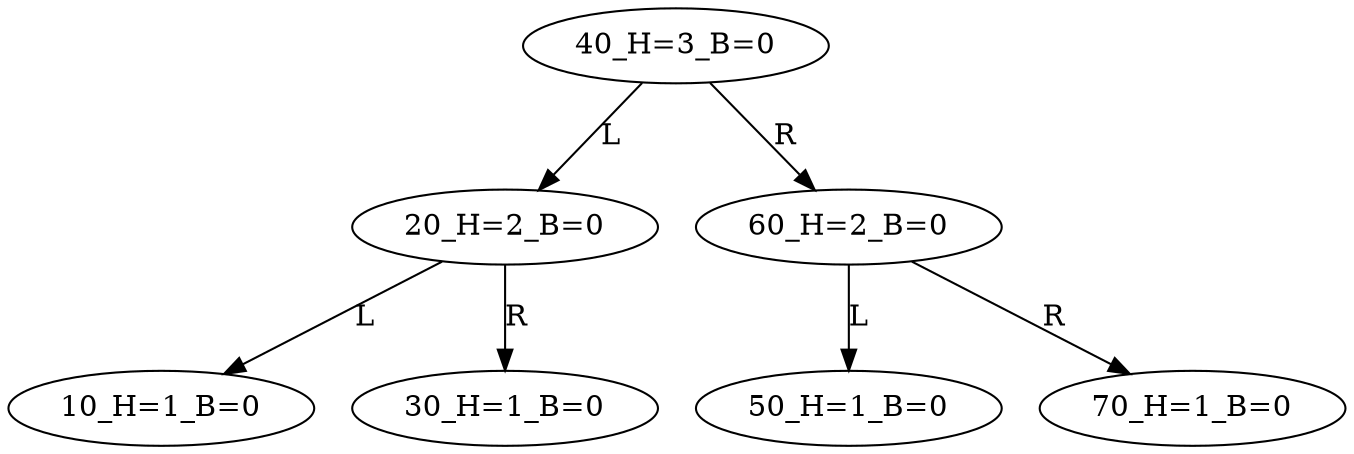 digraph BiTreeBiTreeInsert {
"40_H=3_B=0" -> {"20_H=2_B=0"} [label="L"]
"40_H=3_B=0" -> {"60_H=2_B=0"} [label="R"]
"20_H=2_B=0" -> {"10_H=1_B=0"} [label="L"]
"20_H=2_B=0" -> {"30_H=1_B=0"} [label="R"]
"60_H=2_B=0" -> {"50_H=1_B=0"} [label="L"]
"60_H=2_B=0" -> {"70_H=1_B=0"} [label="R"]
"40_H=3_B=0"
"20_H=2_B=0"
"10_H=1_B=0"
"30_H=1_B=0"
"60_H=2_B=0"
"50_H=1_B=0"
"70_H=1_B=0"
}
